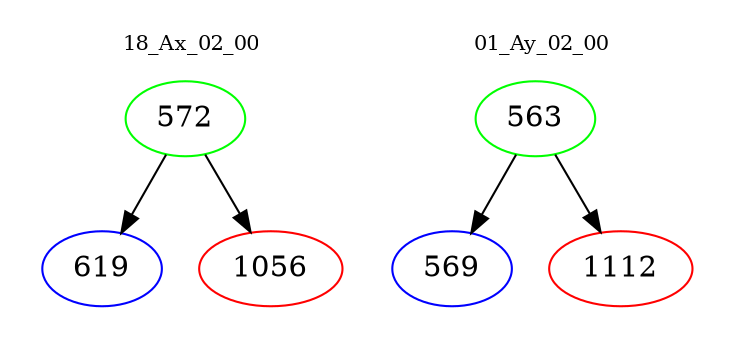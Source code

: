 digraph{
subgraph cluster_0 {
color = white
label = "18_Ax_02_00";
fontsize=10;
T0_572 [label="572", color="green"]
T0_572 -> T0_619 [color="black"]
T0_619 [label="619", color="blue"]
T0_572 -> T0_1056 [color="black"]
T0_1056 [label="1056", color="red"]
}
subgraph cluster_1 {
color = white
label = "01_Ay_02_00";
fontsize=10;
T1_563 [label="563", color="green"]
T1_563 -> T1_569 [color="black"]
T1_569 [label="569", color="blue"]
T1_563 -> T1_1112 [color="black"]
T1_1112 [label="1112", color="red"]
}
}
